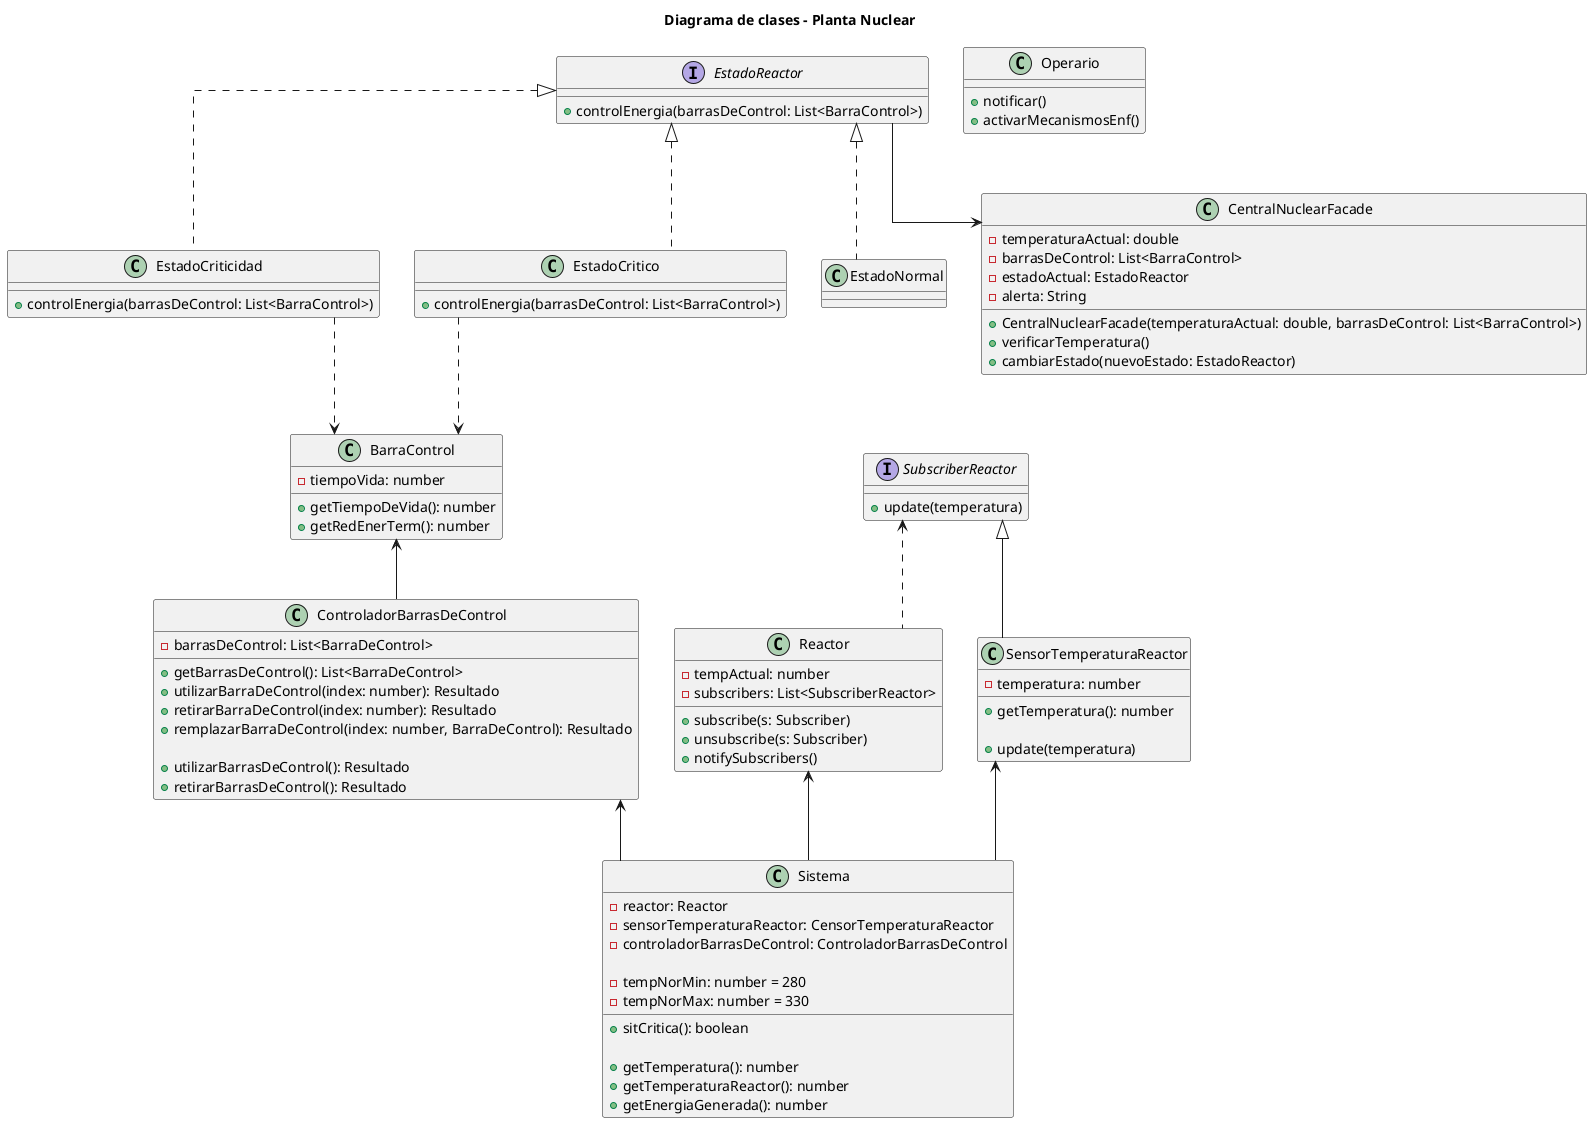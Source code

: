 @startuml diagrama

skinparam Linetype ortho

title "Diagrama de clases - Planta Nuclear"

interface EstadoReactor {
    +controlEnergia(barrasDeControl: List<BarraControl>)
}



class EstadoCriticidad implements EstadoReactor{
    +controlEnergia(barrasDeControl: List<BarraControl>)
}

class EstadoCritico implements EstadoReactor{
    +controlEnergia(barrasDeControl: List<BarraControl>)
}

class EstadoNormal implements EstadoReactor{}



class Operario {

    + notificar()
    + activarMecanismosEnf()
}

' uso de Facade 
class CentralNuclearFacade {
    -temperaturaActual: double
    -barrasDeControl: List<BarraControl>
    -estadoActual: EstadoReactor
    -alerta: String

    +CentralNuclearFacade(temperaturaActual: double, barrasDeControl: List<BarraControl>)
    +verificarTemperatura()
    +cambiarEstado(nuevoEstado: EstadoReactor)
}




EstadoCritico ..> BarraControl
EstadoCriticidad ..> BarraControl

EstadoReactor -->  CentralNuclearFacade


interface SubscriberReactor{
    + update(temperatura)
}

class Reactor {
- tempActual: number
- subscribers: List<SubscriberReactor>

+ subscribe(s: Subscriber)
+ unsubscribe(s: Subscriber)
+ notifySubscribers()

}

class BarraControl {
- tiempoVida: number

+ getTiempoDeVida(): number
+ getRedEnerTerm(): number
}

class ControladorBarrasDeControl{
    - barrasDeControl: List<BarraDeControl>

    + getBarrasDeControl(): List<BarraDeControl>
    + utilizarBarraDeControl(index: number): Resultado
    + retirarBarraDeControl(index: number): Resultado
    + remplazarBarraDeControl(index: number, BarraDeControl): Resultado

    + utilizarBarrasDeControl(): Resultado
    + retirarBarrasDeControl(): Resultado
}

class SensorTemperaturaReactor extends SubscriberReactor{
    - temperatura: number
    
    + getTemperatura(): number

    + update(temperatura)
}

class Sistema{
    - reactor: Reactor
    - sensorTemperaturaReactor: CensorTemperaturaReactor
    - controladorBarrasDeControl: ControladorBarrasDeControl

    - tempNorMin: number = 280
    - tempNorMax: number = 330
    
    + sitCritica(): boolean

    + getTemperatura(): number
    + getTemperaturaReactor(): number
    + getEnergiaGenerada(): number
}

Reactor <-- Sistema
SensorTemperaturaReactor <-- Sistema
ControladorBarrasDeControl <-- Sistema

SubscriberReactor <.. Reactor
BarraControl <-- ControladorBarrasDeControl

@enduml